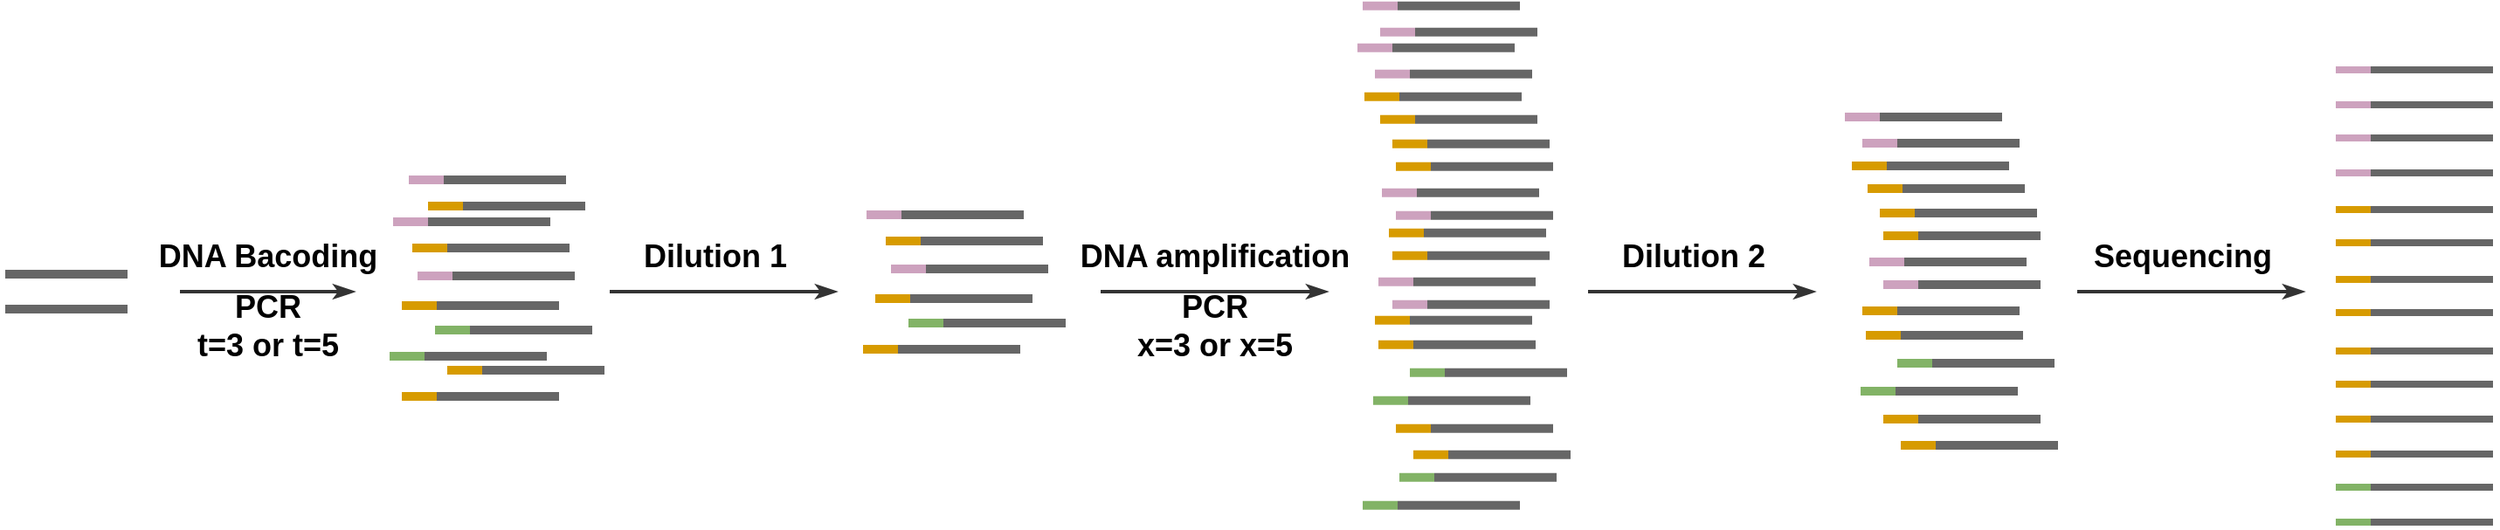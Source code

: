 <mxfile version="19.0.2" type="github">
  <diagram id="hOID2NO2qhy8Afpl9kij" name="Page-1">
    <mxGraphModel dx="1609" dy="475" grid="1" gridSize="10" guides="1" tooltips="1" connect="1" arrows="1" fold="1" page="1" pageScale="1" pageWidth="827" pageHeight="1169" math="0" shadow="0">
      <root>
        <mxCell id="0" />
        <mxCell id="1" parent="0" />
        <mxCell id="WEG5uXrDfeSpom00rCed-1" value="" style="endArrow=none;html=1;rounded=0;strokeWidth=5;strokeColor=#666666;jumpSize=10;shadow=0;arcSize=30;" parent="1" edge="1">
          <mxGeometry width="50" height="50" relative="1" as="geometry">
            <mxPoint x="-226" y="350" as="sourcePoint" />
            <mxPoint x="-156" y="350" as="targetPoint" />
          </mxGeometry>
        </mxCell>
        <mxCell id="WEG5uXrDfeSpom00rCed-2" value="" style="endArrow=none;html=1;rounded=0;strokeWidth=5;strokeColor=#666666;jumpSize=10;shadow=0;arcSize=30;" parent="1" edge="1">
          <mxGeometry width="50" height="50" relative="1" as="geometry">
            <mxPoint x="-226" y="370" as="sourcePoint" />
            <mxPoint x="-156" y="370" as="targetPoint" />
          </mxGeometry>
        </mxCell>
        <mxCell id="WEG5uXrDfeSpom00rCed-8" value="" style="endArrow=none;html=1;rounded=0;strokeWidth=5;strokeColor=#666666;" parent="1" edge="1">
          <mxGeometry width="50" height="50" relative="1" as="geometry">
            <mxPoint x="301" y="347" as="sourcePoint" />
            <mxPoint x="371" y="347" as="targetPoint" />
          </mxGeometry>
        </mxCell>
        <mxCell id="WEG5uXrDfeSpom00rCed-9" value="" style="endArrow=none;html=1;rounded=0;strokeWidth=5;strokeColor=#666666;" parent="1" edge="1">
          <mxGeometry width="50" height="50" relative="1" as="geometry">
            <mxPoint x="287" y="316" as="sourcePoint" />
            <mxPoint x="357" y="316" as="targetPoint" />
          </mxGeometry>
        </mxCell>
        <mxCell id="WEG5uXrDfeSpom00rCed-10" value="" style="endArrow=none;html=1;rounded=0;strokeWidth=5;strokeColor=#666666;" parent="1" edge="1">
          <mxGeometry width="50" height="50" relative="1" as="geometry">
            <mxPoint x="298" y="331" as="sourcePoint" />
            <mxPoint x="368" y="331" as="targetPoint" />
          </mxGeometry>
        </mxCell>
        <mxCell id="WEG5uXrDfeSpom00rCed-11" value="" style="endArrow=none;html=1;rounded=0;strokeWidth=5;strokeColor=#666666;" parent="1" edge="1">
          <mxGeometry width="50" height="50" relative="1" as="geometry">
            <mxPoint x="292" y="364" as="sourcePoint" />
            <mxPoint x="362" y="364" as="targetPoint" />
          </mxGeometry>
        </mxCell>
        <mxCell id="WEG5uXrDfeSpom00rCed-12" value="" style="endArrow=none;html=1;rounded=0;strokeWidth=5;strokeColor=#666666;" parent="1" edge="1">
          <mxGeometry width="50" height="50" relative="1" as="geometry">
            <mxPoint x="285" y="393" as="sourcePoint" />
            <mxPoint x="355" y="393" as="targetPoint" />
          </mxGeometry>
        </mxCell>
        <mxCell id="WEG5uXrDfeSpom00rCed-13" value="" style="endArrow=none;html=1;rounded=0;strokeWidth=5;strokeColor=#666666;" parent="1" edge="1">
          <mxGeometry width="50" height="50" relative="1" as="geometry">
            <mxPoint x="311" y="378" as="sourcePoint" />
            <mxPoint x="381" y="378" as="targetPoint" />
          </mxGeometry>
        </mxCell>
        <mxCell id="WEG5uXrDfeSpom00rCed-18" value="" style="endArrow=none;html=1;rounded=0;strokeWidth=5;strokeColor=#CDA2BE;" parent="1" edge="1">
          <mxGeometry width="50" height="50" relative="1" as="geometry">
            <mxPoint x="281" y="347" as="sourcePoint" />
            <mxPoint x="301" y="347" as="targetPoint" />
          </mxGeometry>
        </mxCell>
        <mxCell id="WEG5uXrDfeSpom00rCed-19" value="" style="endArrow=none;html=1;rounded=0;strokeWidth=5;strokeColor=#CDA2BE;fillColor=#e1d5e7;" parent="1" edge="1">
          <mxGeometry width="50" height="50" relative="1" as="geometry">
            <mxPoint x="267" y="316" as="sourcePoint" />
            <mxPoint x="287" y="316" as="targetPoint" />
          </mxGeometry>
        </mxCell>
        <mxCell id="WEG5uXrDfeSpom00rCed-20" value="" style="endArrow=none;html=1;rounded=0;strokeWidth=5;strokeColor=#d79b00;fillColor=#ffe6cc;" parent="1" edge="1">
          <mxGeometry width="50" height="50" relative="1" as="geometry">
            <mxPoint x="278" y="331" as="sourcePoint" />
            <mxPoint x="298" y="331" as="targetPoint" />
          </mxGeometry>
        </mxCell>
        <mxCell id="WEG5uXrDfeSpom00rCed-21" value="" style="endArrow=none;html=1;rounded=0;strokeWidth=5;strokeColor=#d79b00;fillColor=#ffe6cc;" parent="1" edge="1">
          <mxGeometry width="50" height="50" relative="1" as="geometry">
            <mxPoint x="272" y="364" as="sourcePoint" />
            <mxPoint x="292" y="364" as="targetPoint" />
          </mxGeometry>
        </mxCell>
        <mxCell id="WEG5uXrDfeSpom00rCed-22" value="" style="endArrow=none;html=1;rounded=0;strokeWidth=5;strokeColor=#d79b00;fillColor=#ffe6cc;" parent="1" edge="1">
          <mxGeometry width="50" height="50" relative="1" as="geometry">
            <mxPoint x="265" y="393" as="sourcePoint" />
            <mxPoint x="285" y="393" as="targetPoint" />
          </mxGeometry>
        </mxCell>
        <mxCell id="WEG5uXrDfeSpom00rCed-23" value="" style="endArrow=none;html=1;rounded=0;strokeWidth=5;strokeColor=#82b366;fillColor=#d5e8d4;" parent="1" edge="1">
          <mxGeometry width="50" height="50" relative="1" as="geometry">
            <mxPoint x="291" y="378" as="sourcePoint" />
            <mxPoint x="311" y="378" as="targetPoint" />
          </mxGeometry>
        </mxCell>
        <mxCell id="WEG5uXrDfeSpom00rCed-26" value="" style="endArrow=none;html=1;rounded=0;strokeWidth=4;strokeColor=#666666;" parent="1" edge="1">
          <mxGeometry width="50" height="50" relative="1" as="geometry">
            <mxPoint x="1128" y="233" as="sourcePoint" />
            <mxPoint x="1198" y="233" as="targetPoint" />
          </mxGeometry>
        </mxCell>
        <mxCell id="WEG5uXrDfeSpom00rCed-27" value="" style="endArrow=none;html=1;rounded=0;strokeWidth=4;strokeColor=#666666;" parent="1" edge="1">
          <mxGeometry width="50" height="50" relative="1" as="geometry">
            <mxPoint x="1127" y="253" as="sourcePoint" />
            <mxPoint x="1198" y="253" as="targetPoint" />
          </mxGeometry>
        </mxCell>
        <mxCell id="WEG5uXrDfeSpom00rCed-28" value="" style="endArrow=none;html=1;rounded=0;strokeWidth=4;strokeColor=#666666;" parent="1" edge="1">
          <mxGeometry width="50" height="50" relative="1" as="geometry">
            <mxPoint x="1128" y="313" as="sourcePoint" />
            <mxPoint x="1198" y="313" as="targetPoint" />
          </mxGeometry>
        </mxCell>
        <mxCell id="WEG5uXrDfeSpom00rCed-29" value="" style="endArrow=none;html=1;rounded=0;strokeWidth=4;strokeColor=#666666;" parent="1" edge="1">
          <mxGeometry width="50" height="50" relative="1" as="geometry">
            <mxPoint x="1127" y="332" as="sourcePoint" />
            <mxPoint x="1198" y="332" as="targetPoint" />
          </mxGeometry>
        </mxCell>
        <mxCell id="WEG5uXrDfeSpom00rCed-30" value="" style="endArrow=none;html=1;rounded=0;strokeWidth=4;strokeColor=#666666;" parent="1" edge="1">
          <mxGeometry width="50" height="50" relative="1" as="geometry">
            <mxPoint x="1127" y="353" as="sourcePoint" />
            <mxPoint x="1198" y="353" as="targetPoint" />
          </mxGeometry>
        </mxCell>
        <mxCell id="WEG5uXrDfeSpom00rCed-31" value="" style="endArrow=none;html=1;rounded=0;strokeWidth=4;strokeColor=#666666;" parent="1" edge="1">
          <mxGeometry width="50" height="50" relative="1" as="geometry">
            <mxPoint x="1128" y="472" as="sourcePoint" />
            <mxPoint x="1198" y="472" as="targetPoint" />
          </mxGeometry>
        </mxCell>
        <mxCell id="WEG5uXrDfeSpom00rCed-32" value="" style="endArrow=none;html=1;rounded=0;strokeWidth=4;strokeColor=#CDA2BE;" parent="1" edge="1">
          <mxGeometry width="50" height="50" relative="1" as="geometry">
            <mxPoint x="1108" y="233" as="sourcePoint" />
            <mxPoint x="1128" y="233" as="targetPoint" />
          </mxGeometry>
        </mxCell>
        <mxCell id="WEG5uXrDfeSpom00rCed-33" value="" style="endArrow=none;html=1;rounded=0;strokeWidth=4;strokeColor=#CDA2BE;fillColor=#e1d5e7;" parent="1" edge="1">
          <mxGeometry width="50" height="50" relative="1" as="geometry">
            <mxPoint x="1108" y="253" as="sourcePoint" />
            <mxPoint x="1128" y="253" as="targetPoint" />
          </mxGeometry>
        </mxCell>
        <mxCell id="WEG5uXrDfeSpom00rCed-34" value="" style="endArrow=none;html=1;rounded=0;strokeWidth=4;strokeColor=#d79b00;fillColor=#ffe6cc;" parent="1" edge="1">
          <mxGeometry width="50" height="50" relative="1" as="geometry">
            <mxPoint x="1108" y="313" as="sourcePoint" />
            <mxPoint x="1128" y="313" as="targetPoint" />
          </mxGeometry>
        </mxCell>
        <mxCell id="WEG5uXrDfeSpom00rCed-35" value="" style="endArrow=none;html=1;rounded=0;strokeWidth=4;strokeColor=#d79b00;fillColor=#ffe6cc;" parent="1" edge="1">
          <mxGeometry width="50" height="50" relative="1" as="geometry">
            <mxPoint x="1108" y="332" as="sourcePoint" />
            <mxPoint x="1128" y="332" as="targetPoint" />
          </mxGeometry>
        </mxCell>
        <mxCell id="WEG5uXrDfeSpom00rCed-36" value="" style="endArrow=none;html=1;rounded=0;strokeWidth=4;strokeColor=#d79b00;fillColor=#ffe6cc;" parent="1" edge="1">
          <mxGeometry width="50" height="50" relative="1" as="geometry">
            <mxPoint x="1108" y="353" as="sourcePoint" />
            <mxPoint x="1128" y="353" as="targetPoint" />
          </mxGeometry>
        </mxCell>
        <mxCell id="WEG5uXrDfeSpom00rCed-37" value="" style="endArrow=none;html=1;rounded=0;strokeWidth=4;strokeColor=#82b366;fillColor=#d5e8d4;" parent="1" edge="1">
          <mxGeometry width="50" height="50" relative="1" as="geometry">
            <mxPoint x="1108" y="472" as="sourcePoint" />
            <mxPoint x="1128" y="472" as="targetPoint" />
          </mxGeometry>
        </mxCell>
        <mxCell id="WEG5uXrDfeSpom00rCed-38" value="" style="endArrow=none;html=1;rounded=0;strokeWidth=4;strokeColor=#666666;" parent="1" edge="1">
          <mxGeometry width="50" height="50" relative="1" as="geometry">
            <mxPoint x="1128" y="272" as="sourcePoint" />
            <mxPoint x="1198" y="272" as="targetPoint" />
          </mxGeometry>
        </mxCell>
        <mxCell id="WEG5uXrDfeSpom00rCed-39" value="" style="endArrow=none;html=1;rounded=0;strokeWidth=4;strokeColor=#666666;" parent="1" edge="1">
          <mxGeometry width="50" height="50" relative="1" as="geometry">
            <mxPoint x="1127" y="292" as="sourcePoint" />
            <mxPoint x="1198" y="292" as="targetPoint" />
          </mxGeometry>
        </mxCell>
        <mxCell id="WEG5uXrDfeSpom00rCed-40" value="" style="endArrow=none;html=1;rounded=0;strokeWidth=4;strokeColor=#CDA2BE;" parent="1" edge="1">
          <mxGeometry width="50" height="50" relative="1" as="geometry">
            <mxPoint x="1108" y="272" as="sourcePoint" />
            <mxPoint x="1128" y="272" as="targetPoint" />
          </mxGeometry>
        </mxCell>
        <mxCell id="WEG5uXrDfeSpom00rCed-41" value="" style="endArrow=none;html=1;rounded=0;strokeWidth=4;strokeColor=#CDA2BE;fillColor=#e1d5e7;" parent="1" edge="1">
          <mxGeometry width="50" height="50" relative="1" as="geometry">
            <mxPoint x="1108" y="292" as="sourcePoint" />
            <mxPoint x="1128" y="292" as="targetPoint" />
          </mxGeometry>
        </mxCell>
        <mxCell id="WEG5uXrDfeSpom00rCed-42" value="" style="endArrow=none;html=1;rounded=0;strokeWidth=4;strokeColor=#666666;" parent="1" edge="1">
          <mxGeometry width="50" height="50" relative="1" as="geometry">
            <mxPoint x="1128" y="372" as="sourcePoint" />
            <mxPoint x="1198" y="372" as="targetPoint" />
          </mxGeometry>
        </mxCell>
        <mxCell id="WEG5uXrDfeSpom00rCed-43" value="" style="endArrow=none;html=1;rounded=0;strokeWidth=4;strokeColor=#666666;" parent="1" edge="1">
          <mxGeometry width="50" height="50" relative="1" as="geometry">
            <mxPoint x="1127" y="394.0" as="sourcePoint" />
            <mxPoint x="1198" y="394.0" as="targetPoint" />
          </mxGeometry>
        </mxCell>
        <mxCell id="WEG5uXrDfeSpom00rCed-44" value="" style="endArrow=none;html=1;rounded=0;strokeWidth=4;strokeColor=#666666;" parent="1" edge="1">
          <mxGeometry width="50" height="50" relative="1" as="geometry">
            <mxPoint x="1127" y="413.0" as="sourcePoint" />
            <mxPoint x="1198" y="413.0" as="targetPoint" />
          </mxGeometry>
        </mxCell>
        <mxCell id="WEG5uXrDfeSpom00rCed-45" value="" style="endArrow=none;html=1;rounded=0;strokeWidth=4;strokeColor=#d79b00;fillColor=#ffe6cc;" parent="1" edge="1">
          <mxGeometry width="50" height="50" relative="1" as="geometry">
            <mxPoint x="1108" y="372" as="sourcePoint" />
            <mxPoint x="1128" y="372" as="targetPoint" />
          </mxGeometry>
        </mxCell>
        <mxCell id="WEG5uXrDfeSpom00rCed-46" value="" style="endArrow=none;html=1;rounded=0;strokeWidth=4;strokeColor=#d79b00;fillColor=#ffe6cc;" parent="1" edge="1">
          <mxGeometry width="50" height="50" relative="1" as="geometry">
            <mxPoint x="1108" y="394.0" as="sourcePoint" />
            <mxPoint x="1128" y="394.0" as="targetPoint" />
          </mxGeometry>
        </mxCell>
        <mxCell id="WEG5uXrDfeSpom00rCed-47" value="" style="endArrow=none;html=1;rounded=0;strokeWidth=4;strokeColor=#d79b00;fillColor=#ffe6cc;" parent="1" edge="1">
          <mxGeometry width="50" height="50" relative="1" as="geometry">
            <mxPoint x="1108" y="413.0" as="sourcePoint" />
            <mxPoint x="1128" y="413.0" as="targetPoint" />
          </mxGeometry>
        </mxCell>
        <mxCell id="WEG5uXrDfeSpom00rCed-48" value="" style="endArrow=none;html=1;rounded=0;strokeWidth=4;strokeColor=#666666;" parent="1" edge="1">
          <mxGeometry width="50" height="50" relative="1" as="geometry">
            <mxPoint x="1128" y="492.0" as="sourcePoint" />
            <mxPoint x="1198" y="492.0" as="targetPoint" />
          </mxGeometry>
        </mxCell>
        <mxCell id="WEG5uXrDfeSpom00rCed-49" value="" style="endArrow=none;html=1;rounded=0;strokeWidth=4;strokeColor=#82b366;fillColor=#d5e8d4;" parent="1" edge="1">
          <mxGeometry width="50" height="50" relative="1" as="geometry">
            <mxPoint x="1108" y="492.0" as="sourcePoint" />
            <mxPoint x="1128" y="492.0" as="targetPoint" />
          </mxGeometry>
        </mxCell>
        <mxCell id="WEG5uXrDfeSpom00rCed-50" value="" style="endArrow=none;html=1;rounded=0;strokeWidth=4;strokeColor=#666666;" parent="1" edge="1">
          <mxGeometry width="50" height="50" relative="1" as="geometry">
            <mxPoint x="1127" y="433.0" as="sourcePoint" />
            <mxPoint x="1198" y="433.0" as="targetPoint" />
          </mxGeometry>
        </mxCell>
        <mxCell id="WEG5uXrDfeSpom00rCed-51" value="" style="endArrow=none;html=1;rounded=0;strokeWidth=4;strokeColor=#666666;" parent="1" edge="1">
          <mxGeometry width="50" height="50" relative="1" as="geometry">
            <mxPoint x="1127" y="453.0" as="sourcePoint" />
            <mxPoint x="1198" y="453.0" as="targetPoint" />
          </mxGeometry>
        </mxCell>
        <mxCell id="WEG5uXrDfeSpom00rCed-52" value="" style="endArrow=none;html=1;rounded=0;strokeWidth=4;strokeColor=#d79b00;fillColor=#ffe6cc;" parent="1" edge="1">
          <mxGeometry width="50" height="50" relative="1" as="geometry">
            <mxPoint x="1108" y="433.0" as="sourcePoint" />
            <mxPoint x="1128" y="433.0" as="targetPoint" />
          </mxGeometry>
        </mxCell>
        <mxCell id="WEG5uXrDfeSpom00rCed-53" value="" style="endArrow=none;html=1;rounded=0;strokeWidth=4;strokeColor=#d79b00;fillColor=#ffe6cc;" parent="1" edge="1">
          <mxGeometry width="50" height="50" relative="1" as="geometry">
            <mxPoint x="1108" y="453.0" as="sourcePoint" />
            <mxPoint x="1128" y="453.0" as="targetPoint" />
          </mxGeometry>
        </mxCell>
        <mxCell id="WEG5uXrDfeSpom00rCed-54" value="" style="endArrow=classicThin;html=1;rounded=0;strokeColor=#333333;strokeWidth=2;endFill=1;" parent="1" edge="1">
          <mxGeometry width="50" height="50" relative="1" as="geometry">
            <mxPoint x="-126" y="360" as="sourcePoint" />
            <mxPoint x="-26" y="360" as="targetPoint" />
          </mxGeometry>
        </mxCell>
        <mxCell id="WEG5uXrDfeSpom00rCed-56" value="" style="endArrow=classicThin;html=1;rounded=0;strokeColor=#333333;strokeWidth=2;endFill=1;" parent="1" edge="1">
          <mxGeometry width="50" height="50" relative="1" as="geometry">
            <mxPoint x="960" y="360" as="sourcePoint" />
            <mxPoint x="1090" y="360" as="targetPoint" />
          </mxGeometry>
        </mxCell>
        <mxCell id="WEG5uXrDfeSpom00rCed-97" value="&lt;font style=&quot;font-size: 18px;&quot;&gt;&lt;b&gt;DNA Bacoding&lt;/b&gt;&lt;/font&gt;" style="text;html=1;align=center;verticalAlign=middle;resizable=0;points=[];autosize=1;strokeColor=none;fillColor=none;" parent="1" vertex="1">
          <mxGeometry x="-146" y="330" width="140" height="20" as="geometry" />
        </mxCell>
        <mxCell id="WEG5uXrDfeSpom00rCed-100" value="&lt;font style=&quot;font-size: 18px;&quot;&gt;&lt;b&gt;Sequencing&lt;/b&gt;&lt;/font&gt;" style="text;html=1;align=center;verticalAlign=middle;resizable=0;points=[];autosize=1;strokeColor=none;fillColor=none;" parent="1" vertex="1">
          <mxGeometry x="960" y="330" width="120" height="20" as="geometry" />
        </mxCell>
        <mxCell id="WEG5uXrDfeSpom00rCed-101" value="" style="endArrow=classicThin;html=1;rounded=0;strokeColor=#333333;strokeWidth=2;endFill=1;" parent="1" edge="1">
          <mxGeometry width="50" height="50" relative="1" as="geometry">
            <mxPoint x="401" y="360" as="sourcePoint" />
            <mxPoint x="531" y="360" as="targetPoint" />
          </mxGeometry>
        </mxCell>
        <mxCell id="WEG5uXrDfeSpom00rCed-102" value="&lt;font style=&quot;font-size: 18px;&quot;&gt;&lt;b&gt;DNA amplification&lt;/b&gt;&lt;/font&gt;" style="text;html=1;align=center;verticalAlign=middle;resizable=0;points=[];autosize=1;strokeColor=none;fillColor=none;" parent="1" vertex="1">
          <mxGeometry x="381" y="330" width="170" height="20" as="geometry" />
        </mxCell>
        <mxCell id="lrXB-PKDkwHaV3u19Mu0-61" value="" style="endArrow=none;html=1;rounded=0;strokeWidth=5;strokeColor=#666666;" parent="1" edge="1">
          <mxGeometry width="50" height="50" relative="1" as="geometry">
            <mxPoint x="568" y="220.33" as="sourcePoint" />
            <mxPoint x="638" y="220.33" as="targetPoint" />
          </mxGeometry>
        </mxCell>
        <mxCell id="lrXB-PKDkwHaV3u19Mu0-62" value="" style="endArrow=none;html=1;rounded=0;strokeWidth=5;strokeColor=#CDA2BE;fillColor=#e1d5e7;" parent="1" edge="1">
          <mxGeometry width="50" height="50" relative="1" as="geometry">
            <mxPoint x="548" y="220.33" as="sourcePoint" />
            <mxPoint x="568" y="220.33" as="targetPoint" />
          </mxGeometry>
        </mxCell>
        <mxCell id="lrXB-PKDkwHaV3u19Mu0-63" value="" style="endArrow=none;html=1;rounded=0;strokeWidth=5;strokeColor=#666666;" parent="1" edge="1">
          <mxGeometry width="50" height="50" relative="1" as="geometry">
            <mxPoint x="578" y="235.33" as="sourcePoint" />
            <mxPoint x="648" y="235.33" as="targetPoint" />
          </mxGeometry>
        </mxCell>
        <mxCell id="lrXB-PKDkwHaV3u19Mu0-64" value="" style="endArrow=none;html=1;rounded=0;strokeWidth=5;strokeColor=#CDA2BE;fillColor=#e1d5e7;" parent="1" edge="1">
          <mxGeometry width="50" height="50" relative="1" as="geometry">
            <mxPoint x="558" y="235.33" as="sourcePoint" />
            <mxPoint x="578" y="235.33" as="targetPoint" />
          </mxGeometry>
        </mxCell>
        <mxCell id="lrXB-PKDkwHaV3u19Mu0-65" value="" style="endArrow=none;html=1;rounded=0;strokeWidth=5;strokeColor=#666666;" parent="1" edge="1">
          <mxGeometry width="50" height="50" relative="1" as="geometry">
            <mxPoint x="582" y="303.33" as="sourcePoint" />
            <mxPoint x="652" y="303.33" as="targetPoint" />
          </mxGeometry>
        </mxCell>
        <mxCell id="lrXB-PKDkwHaV3u19Mu0-66" value="" style="endArrow=none;html=1;rounded=0;strokeWidth=5;strokeColor=#CDA2BE;fillColor=#e1d5e7;" parent="1" edge="1">
          <mxGeometry width="50" height="50" relative="1" as="geometry">
            <mxPoint x="562" y="303.33" as="sourcePoint" />
            <mxPoint x="582" y="303.33" as="targetPoint" />
          </mxGeometry>
        </mxCell>
        <mxCell id="lrXB-PKDkwHaV3u19Mu0-67" value="" style="endArrow=none;html=1;rounded=0;strokeWidth=5;strokeColor=#666666;" parent="1" edge="1">
          <mxGeometry width="50" height="50" relative="1" as="geometry">
            <mxPoint x="590" y="316.33" as="sourcePoint" />
            <mxPoint x="660" y="316.33" as="targetPoint" />
          </mxGeometry>
        </mxCell>
        <mxCell id="lrXB-PKDkwHaV3u19Mu0-68" value="" style="endArrow=none;html=1;rounded=0;strokeWidth=5;strokeColor=#CDA2BE;fillColor=#e1d5e7;" parent="1" edge="1">
          <mxGeometry width="50" height="50" relative="1" as="geometry">
            <mxPoint x="570" y="316.33" as="sourcePoint" />
            <mxPoint x="590" y="316.33" as="targetPoint" />
          </mxGeometry>
        </mxCell>
        <mxCell id="lrXB-PKDkwHaV3u19Mu0-69" value="" style="endArrow=none;html=1;rounded=0;strokeWidth=5;strokeColor=#666666;" parent="1" edge="1">
          <mxGeometry width="50" height="50" relative="1" as="geometry">
            <mxPoint x="572" y="248.33" as="sourcePoint" />
            <mxPoint x="642" y="248.33" as="targetPoint" />
          </mxGeometry>
        </mxCell>
        <mxCell id="lrXB-PKDkwHaV3u19Mu0-70" value="" style="endArrow=none;html=1;rounded=0;strokeWidth=5;strokeColor=#d79b00;fillColor=#ffe6cc;" parent="1" edge="1">
          <mxGeometry width="50" height="50" relative="1" as="geometry">
            <mxPoint x="552" y="248.33" as="sourcePoint" />
            <mxPoint x="572" y="248.33" as="targetPoint" />
          </mxGeometry>
        </mxCell>
        <mxCell id="lrXB-PKDkwHaV3u19Mu0-71" value="" style="endArrow=none;html=1;rounded=0;strokeWidth=5;strokeColor=#666666;" parent="1" edge="1">
          <mxGeometry width="50" height="50" relative="1" as="geometry">
            <mxPoint x="581" y="261.33" as="sourcePoint" />
            <mxPoint x="651" y="261.33" as="targetPoint" />
          </mxGeometry>
        </mxCell>
        <mxCell id="lrXB-PKDkwHaV3u19Mu0-72" value="" style="endArrow=none;html=1;rounded=0;strokeWidth=5;strokeColor=#d79b00;fillColor=#ffe6cc;" parent="1" edge="1">
          <mxGeometry width="50" height="50" relative="1" as="geometry">
            <mxPoint x="561" y="261.33" as="sourcePoint" />
            <mxPoint x="581" y="261.33" as="targetPoint" />
          </mxGeometry>
        </mxCell>
        <mxCell id="lrXB-PKDkwHaV3u19Mu0-73" value="" style="endArrow=none;html=1;rounded=0;strokeWidth=5;strokeColor=#666666;" parent="1" edge="1">
          <mxGeometry width="50" height="50" relative="1" as="geometry">
            <mxPoint x="588" y="275.33" as="sourcePoint" />
            <mxPoint x="658" y="275.33" as="targetPoint" />
          </mxGeometry>
        </mxCell>
        <mxCell id="lrXB-PKDkwHaV3u19Mu0-74" value="" style="endArrow=none;html=1;rounded=0;strokeWidth=5;strokeColor=#d79b00;fillColor=#ffe6cc;" parent="1" edge="1">
          <mxGeometry width="50" height="50" relative="1" as="geometry">
            <mxPoint x="568" y="275.33" as="sourcePoint" />
            <mxPoint x="588" y="275.33" as="targetPoint" />
          </mxGeometry>
        </mxCell>
        <mxCell id="lrXB-PKDkwHaV3u19Mu0-75" value="" style="endArrow=none;html=1;rounded=0;strokeWidth=5;strokeColor=#666666;" parent="1" edge="1">
          <mxGeometry width="50" height="50" relative="1" as="geometry">
            <mxPoint x="590" y="288.33" as="sourcePoint" />
            <mxPoint x="660" y="288.33" as="targetPoint" />
          </mxGeometry>
        </mxCell>
        <mxCell id="lrXB-PKDkwHaV3u19Mu0-76" value="" style="endArrow=none;html=1;rounded=0;strokeWidth=5;strokeColor=#d79b00;fillColor=#ffe6cc;" parent="1" edge="1">
          <mxGeometry width="50" height="50" relative="1" as="geometry">
            <mxPoint x="570" y="288.33" as="sourcePoint" />
            <mxPoint x="590" y="288.33" as="targetPoint" />
          </mxGeometry>
        </mxCell>
        <mxCell id="lrXB-PKDkwHaV3u19Mu0-77" value="" style="endArrow=none;html=1;rounded=0;strokeWidth=5;strokeColor=#666666;" parent="1" edge="1">
          <mxGeometry width="50" height="50" relative="1" as="geometry">
            <mxPoint x="578" y="376.33" as="sourcePoint" />
            <mxPoint x="648" y="376.33" as="targetPoint" />
          </mxGeometry>
        </mxCell>
        <mxCell id="lrXB-PKDkwHaV3u19Mu0-78" value="" style="endArrow=none;html=1;rounded=0;strokeWidth=5;strokeColor=#d79b00;fillColor=#ffe6cc;" parent="1" edge="1">
          <mxGeometry width="50" height="50" relative="1" as="geometry">
            <mxPoint x="558" y="376.33" as="sourcePoint" />
            <mxPoint x="578" y="376.33" as="targetPoint" />
          </mxGeometry>
        </mxCell>
        <mxCell id="lrXB-PKDkwHaV3u19Mu0-79" value="" style="endArrow=none;html=1;rounded=0;strokeWidth=5;strokeColor=#666666;" parent="1" edge="1">
          <mxGeometry width="50" height="50" relative="1" as="geometry">
            <mxPoint x="580" y="390.33" as="sourcePoint" />
            <mxPoint x="650" y="390.33" as="targetPoint" />
          </mxGeometry>
        </mxCell>
        <mxCell id="lrXB-PKDkwHaV3u19Mu0-80" value="" style="endArrow=none;html=1;rounded=0;strokeWidth=5;strokeColor=#d79b00;fillColor=#ffe6cc;" parent="1" edge="1">
          <mxGeometry width="50" height="50" relative="1" as="geometry">
            <mxPoint x="560" y="390.33" as="sourcePoint" />
            <mxPoint x="580" y="390.33" as="targetPoint" />
          </mxGeometry>
        </mxCell>
        <mxCell id="lrXB-PKDkwHaV3u19Mu0-81" value="" style="endArrow=none;html=1;rounded=0;strokeWidth=5;strokeColor=#666666;" parent="1" edge="1">
          <mxGeometry width="50" height="50" relative="1" as="geometry">
            <mxPoint x="598" y="406.33" as="sourcePoint" />
            <mxPoint x="668" y="406.33" as="targetPoint" />
          </mxGeometry>
        </mxCell>
        <mxCell id="lrXB-PKDkwHaV3u19Mu0-82" value="" style="endArrow=none;html=1;rounded=0;strokeWidth=5;strokeColor=#82b366;fillColor=#d5e8d4;" parent="1" edge="1">
          <mxGeometry width="50" height="50" relative="1" as="geometry">
            <mxPoint x="578" y="406.33" as="sourcePoint" />
            <mxPoint x="598" y="406.33" as="targetPoint" />
          </mxGeometry>
        </mxCell>
        <mxCell id="lrXB-PKDkwHaV3u19Mu0-83" value="" style="endArrow=none;html=1;rounded=0;strokeWidth=5;strokeColor=#666666;" parent="1" edge="1">
          <mxGeometry width="50" height="50" relative="1" as="geometry">
            <mxPoint x="577" y="422.33" as="sourcePoint" />
            <mxPoint x="647" y="422.33" as="targetPoint" />
          </mxGeometry>
        </mxCell>
        <mxCell id="lrXB-PKDkwHaV3u19Mu0-84" value="" style="endArrow=none;html=1;rounded=0;strokeWidth=5;strokeColor=#82b366;fillColor=#d5e8d4;" parent="1" edge="1">
          <mxGeometry width="50" height="50" relative="1" as="geometry">
            <mxPoint x="557" y="422.33" as="sourcePoint" />
            <mxPoint x="577" y="422.33" as="targetPoint" />
          </mxGeometry>
        </mxCell>
        <mxCell id="lrXB-PKDkwHaV3u19Mu0-85" value="" style="endArrow=none;html=1;rounded=0;strokeWidth=5;strokeColor=#666666;" parent="1" edge="1">
          <mxGeometry width="50" height="50" relative="1" as="geometry">
            <mxPoint x="590" y="438.33" as="sourcePoint" />
            <mxPoint x="660" y="438.33" as="targetPoint" />
          </mxGeometry>
        </mxCell>
        <mxCell id="lrXB-PKDkwHaV3u19Mu0-86" value="" style="endArrow=none;html=1;rounded=0;strokeWidth=5;strokeColor=#d79b00;fillColor=#ffe6cc;" parent="1" edge="1">
          <mxGeometry width="50" height="50" relative="1" as="geometry">
            <mxPoint x="570" y="438.33" as="sourcePoint" />
            <mxPoint x="590" y="438.33" as="targetPoint" />
          </mxGeometry>
        </mxCell>
        <mxCell id="lrXB-PKDkwHaV3u19Mu0-87" value="" style="endArrow=none;html=1;rounded=0;strokeWidth=5;strokeColor=#666666;" parent="1" edge="1">
          <mxGeometry width="50" height="50" relative="1" as="geometry">
            <mxPoint x="600" y="453.33" as="sourcePoint" />
            <mxPoint x="670" y="453.33" as="targetPoint" />
          </mxGeometry>
        </mxCell>
        <mxCell id="lrXB-PKDkwHaV3u19Mu0-88" value="" style="endArrow=none;html=1;rounded=0;strokeWidth=5;strokeColor=#d79b00;fillColor=#ffe6cc;" parent="1" edge="1">
          <mxGeometry width="50" height="50" relative="1" as="geometry">
            <mxPoint x="580" y="453.33" as="sourcePoint" />
            <mxPoint x="600" y="453.33" as="targetPoint" />
          </mxGeometry>
        </mxCell>
        <mxCell id="lrXB-PKDkwHaV3u19Mu0-89" value="" style="endArrow=none;html=1;rounded=0;strokeWidth=5;strokeColor=#666666;" parent="1" edge="1">
          <mxGeometry width="50" height="50" relative="1" as="geometry">
            <mxPoint x="571" y="196.33" as="sourcePoint" />
            <mxPoint x="641" y="196.33" as="targetPoint" />
          </mxGeometry>
        </mxCell>
        <mxCell id="lrXB-PKDkwHaV3u19Mu0-90" value="" style="endArrow=none;html=1;rounded=0;strokeWidth=5;strokeColor=#CDA2BE;fillColor=#e1d5e7;" parent="1" edge="1">
          <mxGeometry width="50" height="50" relative="1" as="geometry">
            <mxPoint x="551" y="196.33" as="sourcePoint" />
            <mxPoint x="571" y="196.33" as="targetPoint" />
          </mxGeometry>
        </mxCell>
        <mxCell id="lrXB-PKDkwHaV3u19Mu0-91" value="" style="endArrow=none;html=1;rounded=0;strokeWidth=5;strokeColor=#666666;" parent="1" edge="1">
          <mxGeometry width="50" height="50" relative="1" as="geometry">
            <mxPoint x="581" y="211.33" as="sourcePoint" />
            <mxPoint x="651" y="211.33" as="targetPoint" />
          </mxGeometry>
        </mxCell>
        <mxCell id="lrXB-PKDkwHaV3u19Mu0-92" value="" style="endArrow=none;html=1;rounded=0;strokeWidth=5;strokeColor=#CDA2BE;fillColor=#e1d5e7;" parent="1" edge="1">
          <mxGeometry width="50" height="50" relative="1" as="geometry">
            <mxPoint x="561" y="211.33" as="sourcePoint" />
            <mxPoint x="581" y="211.33" as="targetPoint" />
          </mxGeometry>
        </mxCell>
        <mxCell id="lrXB-PKDkwHaV3u19Mu0-93" value="" style="endArrow=none;html=1;rounded=0;strokeWidth=5;strokeColor=#666666;" parent="1" edge="1">
          <mxGeometry width="50" height="50" relative="1" as="geometry">
            <mxPoint x="580" y="354.33" as="sourcePoint" />
            <mxPoint x="650" y="354.33" as="targetPoint" />
          </mxGeometry>
        </mxCell>
        <mxCell id="lrXB-PKDkwHaV3u19Mu0-94" value="" style="endArrow=none;html=1;rounded=0;strokeWidth=5;strokeColor=#CDA2BE;fillColor=#e1d5e7;" parent="1" edge="1">
          <mxGeometry width="50" height="50" relative="1" as="geometry">
            <mxPoint x="560" y="354.33" as="sourcePoint" />
            <mxPoint x="580" y="354.33" as="targetPoint" />
          </mxGeometry>
        </mxCell>
        <mxCell id="lrXB-PKDkwHaV3u19Mu0-95" value="" style="endArrow=none;html=1;rounded=0;strokeWidth=5;strokeColor=#666666;" parent="1" edge="1">
          <mxGeometry width="50" height="50" relative="1" as="geometry">
            <mxPoint x="588" y="367.33" as="sourcePoint" />
            <mxPoint x="658" y="367.33" as="targetPoint" />
          </mxGeometry>
        </mxCell>
        <mxCell id="lrXB-PKDkwHaV3u19Mu0-96" value="" style="endArrow=none;html=1;rounded=0;strokeWidth=5;strokeColor=#CDA2BE;fillColor=#e1d5e7;" parent="1" edge="1">
          <mxGeometry width="50" height="50" relative="1" as="geometry">
            <mxPoint x="568" y="367.33" as="sourcePoint" />
            <mxPoint x="588" y="367.33" as="targetPoint" />
          </mxGeometry>
        </mxCell>
        <mxCell id="lrXB-PKDkwHaV3u19Mu0-97" value="" style="endArrow=none;html=1;rounded=0;strokeWidth=5;strokeColor=#666666;" parent="1" edge="1">
          <mxGeometry width="50" height="50" relative="1" as="geometry">
            <mxPoint x="586" y="326.33" as="sourcePoint" />
            <mxPoint x="656" y="326.33" as="targetPoint" />
          </mxGeometry>
        </mxCell>
        <mxCell id="lrXB-PKDkwHaV3u19Mu0-98" value="" style="endArrow=none;html=1;rounded=0;strokeWidth=5;strokeColor=#d79b00;fillColor=#ffe6cc;" parent="1" edge="1">
          <mxGeometry width="50" height="50" relative="1" as="geometry">
            <mxPoint x="566" y="326.33" as="sourcePoint" />
            <mxPoint x="586" y="326.33" as="targetPoint" />
          </mxGeometry>
        </mxCell>
        <mxCell id="lrXB-PKDkwHaV3u19Mu0-99" value="" style="endArrow=none;html=1;rounded=0;strokeWidth=5;strokeColor=#666666;" parent="1" edge="1">
          <mxGeometry width="50" height="50" relative="1" as="geometry">
            <mxPoint x="588" y="339.33" as="sourcePoint" />
            <mxPoint x="658" y="339.33" as="targetPoint" />
          </mxGeometry>
        </mxCell>
        <mxCell id="lrXB-PKDkwHaV3u19Mu0-100" value="" style="endArrow=none;html=1;rounded=0;strokeWidth=5;strokeColor=#d79b00;fillColor=#ffe6cc;" parent="1" edge="1">
          <mxGeometry width="50" height="50" relative="1" as="geometry">
            <mxPoint x="568" y="339.33" as="sourcePoint" />
            <mxPoint x="588" y="339.33" as="targetPoint" />
          </mxGeometry>
        </mxCell>
        <mxCell id="lrXB-PKDkwHaV3u19Mu0-101" value="" style="endArrow=none;html=1;rounded=0;strokeWidth=5;strokeColor=#666666;" parent="1" edge="1">
          <mxGeometry width="50" height="50" relative="1" as="geometry">
            <mxPoint x="592" y="466.33" as="sourcePoint" />
            <mxPoint x="662" y="466.33" as="targetPoint" />
          </mxGeometry>
        </mxCell>
        <mxCell id="lrXB-PKDkwHaV3u19Mu0-102" value="" style="endArrow=none;html=1;rounded=0;strokeWidth=5;strokeColor=#82b366;fillColor=#d5e8d4;" parent="1" edge="1">
          <mxGeometry width="50" height="50" relative="1" as="geometry">
            <mxPoint x="572" y="466.33" as="sourcePoint" />
            <mxPoint x="592" y="466.33" as="targetPoint" />
          </mxGeometry>
        </mxCell>
        <mxCell id="lrXB-PKDkwHaV3u19Mu0-103" value="" style="endArrow=none;html=1;rounded=0;strokeWidth=5;strokeColor=#666666;" parent="1" edge="1">
          <mxGeometry width="50" height="50" relative="1" as="geometry">
            <mxPoint x="571" y="482.33" as="sourcePoint" />
            <mxPoint x="641" y="482.33" as="targetPoint" />
          </mxGeometry>
        </mxCell>
        <mxCell id="lrXB-PKDkwHaV3u19Mu0-104" value="" style="endArrow=none;html=1;rounded=0;strokeWidth=5;strokeColor=#82b366;fillColor=#d5e8d4;" parent="1" edge="1">
          <mxGeometry width="50" height="50" relative="1" as="geometry">
            <mxPoint x="551" y="482.33" as="sourcePoint" />
            <mxPoint x="571" y="482.33" as="targetPoint" />
          </mxGeometry>
        </mxCell>
        <mxCell id="lrXB-PKDkwHaV3u19Mu0-105" value="" style="endArrow=none;html=1;rounded=0;strokeWidth=5;strokeColor=#666666;" parent="1" edge="1">
          <mxGeometry width="50" height="50" relative="1" as="geometry">
            <mxPoint x="847" y="260" as="sourcePoint" />
            <mxPoint x="917" y="260" as="targetPoint" />
          </mxGeometry>
        </mxCell>
        <mxCell id="lrXB-PKDkwHaV3u19Mu0-106" value="" style="endArrow=none;html=1;rounded=0;strokeWidth=5;strokeColor=#CDA2BE;fillColor=#e1d5e7;" parent="1" edge="1">
          <mxGeometry width="50" height="50" relative="1" as="geometry">
            <mxPoint x="827" y="260" as="sourcePoint" />
            <mxPoint x="847" y="260" as="targetPoint" />
          </mxGeometry>
        </mxCell>
        <mxCell id="lrXB-PKDkwHaV3u19Mu0-107" value="" style="endArrow=none;html=1;rounded=0;strokeWidth=5;strokeColor=#666666;" parent="1" edge="1">
          <mxGeometry width="50" height="50" relative="1" as="geometry">
            <mxPoint x="857" y="275" as="sourcePoint" />
            <mxPoint x="927" y="275" as="targetPoint" />
          </mxGeometry>
        </mxCell>
        <mxCell id="lrXB-PKDkwHaV3u19Mu0-108" value="" style="endArrow=none;html=1;rounded=0;strokeWidth=5;strokeColor=#CDA2BE;fillColor=#e1d5e7;" parent="1" edge="1">
          <mxGeometry width="50" height="50" relative="1" as="geometry">
            <mxPoint x="837" y="275" as="sourcePoint" />
            <mxPoint x="857" y="275" as="targetPoint" />
          </mxGeometry>
        </mxCell>
        <mxCell id="lrXB-PKDkwHaV3u19Mu0-109" value="" style="endArrow=none;html=1;rounded=0;strokeWidth=5;strokeColor=#666666;" parent="1" edge="1">
          <mxGeometry width="50" height="50" relative="1" as="geometry">
            <mxPoint x="861" y="343" as="sourcePoint" />
            <mxPoint x="931" y="343" as="targetPoint" />
          </mxGeometry>
        </mxCell>
        <mxCell id="lrXB-PKDkwHaV3u19Mu0-110" value="" style="endArrow=none;html=1;rounded=0;strokeWidth=5;strokeColor=#CDA2BE;fillColor=#e1d5e7;" parent="1" edge="1">
          <mxGeometry width="50" height="50" relative="1" as="geometry">
            <mxPoint x="841" y="343" as="sourcePoint" />
            <mxPoint x="861" y="343" as="targetPoint" />
          </mxGeometry>
        </mxCell>
        <mxCell id="lrXB-PKDkwHaV3u19Mu0-111" value="" style="endArrow=none;html=1;rounded=0;strokeWidth=5;strokeColor=#666666;" parent="1" edge="1">
          <mxGeometry width="50" height="50" relative="1" as="geometry">
            <mxPoint x="869" y="356" as="sourcePoint" />
            <mxPoint x="939" y="356" as="targetPoint" />
          </mxGeometry>
        </mxCell>
        <mxCell id="lrXB-PKDkwHaV3u19Mu0-112" value="" style="endArrow=none;html=1;rounded=0;strokeWidth=5;strokeColor=#CDA2BE;fillColor=#e1d5e7;" parent="1" edge="1">
          <mxGeometry width="50" height="50" relative="1" as="geometry">
            <mxPoint x="849" y="356" as="sourcePoint" />
            <mxPoint x="869" y="356" as="targetPoint" />
          </mxGeometry>
        </mxCell>
        <mxCell id="lrXB-PKDkwHaV3u19Mu0-113" value="" style="endArrow=none;html=1;rounded=0;strokeWidth=5;strokeColor=#666666;" parent="1" edge="1">
          <mxGeometry width="50" height="50" relative="1" as="geometry">
            <mxPoint x="851" y="288" as="sourcePoint" />
            <mxPoint x="921" y="288" as="targetPoint" />
          </mxGeometry>
        </mxCell>
        <mxCell id="lrXB-PKDkwHaV3u19Mu0-114" value="" style="endArrow=none;html=1;rounded=0;strokeWidth=5;strokeColor=#d79b00;fillColor=#ffe6cc;" parent="1" edge="1">
          <mxGeometry width="50" height="50" relative="1" as="geometry">
            <mxPoint x="831" y="288" as="sourcePoint" />
            <mxPoint x="851" y="288" as="targetPoint" />
          </mxGeometry>
        </mxCell>
        <mxCell id="lrXB-PKDkwHaV3u19Mu0-115" value="" style="endArrow=none;html=1;rounded=0;strokeWidth=5;strokeColor=#666666;" parent="1" edge="1">
          <mxGeometry width="50" height="50" relative="1" as="geometry">
            <mxPoint x="860" y="301" as="sourcePoint" />
            <mxPoint x="930" y="301" as="targetPoint" />
          </mxGeometry>
        </mxCell>
        <mxCell id="lrXB-PKDkwHaV3u19Mu0-116" value="" style="endArrow=none;html=1;rounded=0;strokeWidth=5;strokeColor=#d79b00;fillColor=#ffe6cc;" parent="1" edge="1">
          <mxGeometry width="50" height="50" relative="1" as="geometry">
            <mxPoint x="840" y="301" as="sourcePoint" />
            <mxPoint x="860" y="301" as="targetPoint" />
          </mxGeometry>
        </mxCell>
        <mxCell id="lrXB-PKDkwHaV3u19Mu0-117" value="" style="endArrow=none;html=1;rounded=0;strokeWidth=5;strokeColor=#666666;" parent="1" edge="1">
          <mxGeometry width="50" height="50" relative="1" as="geometry">
            <mxPoint x="867" y="315" as="sourcePoint" />
            <mxPoint x="937" y="315" as="targetPoint" />
          </mxGeometry>
        </mxCell>
        <mxCell id="lrXB-PKDkwHaV3u19Mu0-118" value="" style="endArrow=none;html=1;rounded=0;strokeWidth=5;strokeColor=#d79b00;fillColor=#ffe6cc;" parent="1" edge="1">
          <mxGeometry width="50" height="50" relative="1" as="geometry">
            <mxPoint x="847" y="315" as="sourcePoint" />
            <mxPoint x="867" y="315" as="targetPoint" />
          </mxGeometry>
        </mxCell>
        <mxCell id="lrXB-PKDkwHaV3u19Mu0-119" value="" style="endArrow=none;html=1;rounded=0;strokeWidth=5;strokeColor=#666666;" parent="1" edge="1">
          <mxGeometry width="50" height="50" relative="1" as="geometry">
            <mxPoint x="869" y="328" as="sourcePoint" />
            <mxPoint x="939" y="328" as="targetPoint" />
          </mxGeometry>
        </mxCell>
        <mxCell id="lrXB-PKDkwHaV3u19Mu0-120" value="" style="endArrow=none;html=1;rounded=0;strokeWidth=5;strokeColor=#d79b00;fillColor=#ffe6cc;" parent="1" edge="1">
          <mxGeometry width="50" height="50" relative="1" as="geometry">
            <mxPoint x="849" y="328" as="sourcePoint" />
            <mxPoint x="869" y="328" as="targetPoint" />
          </mxGeometry>
        </mxCell>
        <mxCell id="lrXB-PKDkwHaV3u19Mu0-121" value="" style="endArrow=none;html=1;rounded=0;strokeWidth=5;strokeColor=#666666;" parent="1" edge="1">
          <mxGeometry width="50" height="50" relative="1" as="geometry">
            <mxPoint x="857" y="371" as="sourcePoint" />
            <mxPoint x="927" y="371" as="targetPoint" />
          </mxGeometry>
        </mxCell>
        <mxCell id="lrXB-PKDkwHaV3u19Mu0-122" value="" style="endArrow=none;html=1;rounded=0;strokeWidth=5;strokeColor=#d79b00;fillColor=#ffe6cc;" parent="1" edge="1">
          <mxGeometry width="50" height="50" relative="1" as="geometry">
            <mxPoint x="837" y="371" as="sourcePoint" />
            <mxPoint x="857" y="371" as="targetPoint" />
          </mxGeometry>
        </mxCell>
        <mxCell id="lrXB-PKDkwHaV3u19Mu0-123" value="" style="endArrow=none;html=1;rounded=0;strokeWidth=5;strokeColor=#666666;" parent="1" edge="1">
          <mxGeometry width="50" height="50" relative="1" as="geometry">
            <mxPoint x="859" y="385" as="sourcePoint" />
            <mxPoint x="929" y="385" as="targetPoint" />
          </mxGeometry>
        </mxCell>
        <mxCell id="lrXB-PKDkwHaV3u19Mu0-124" value="" style="endArrow=none;html=1;rounded=0;strokeWidth=5;strokeColor=#d79b00;fillColor=#ffe6cc;" parent="1" edge="1">
          <mxGeometry width="50" height="50" relative="1" as="geometry">
            <mxPoint x="839" y="385" as="sourcePoint" />
            <mxPoint x="859" y="385" as="targetPoint" />
          </mxGeometry>
        </mxCell>
        <mxCell id="lrXB-PKDkwHaV3u19Mu0-125" value="" style="endArrow=none;html=1;rounded=0;strokeWidth=5;strokeColor=#666666;" parent="1" edge="1">
          <mxGeometry width="50" height="50" relative="1" as="geometry">
            <mxPoint x="877" y="401" as="sourcePoint" />
            <mxPoint x="947" y="401" as="targetPoint" />
          </mxGeometry>
        </mxCell>
        <mxCell id="lrXB-PKDkwHaV3u19Mu0-126" value="" style="endArrow=none;html=1;rounded=0;strokeWidth=5;strokeColor=#82b366;fillColor=#d5e8d4;" parent="1" edge="1">
          <mxGeometry width="50" height="50" relative="1" as="geometry">
            <mxPoint x="857" y="401" as="sourcePoint" />
            <mxPoint x="877" y="401" as="targetPoint" />
          </mxGeometry>
        </mxCell>
        <mxCell id="lrXB-PKDkwHaV3u19Mu0-127" value="" style="endArrow=none;html=1;rounded=0;strokeWidth=5;strokeColor=#666666;" parent="1" edge="1">
          <mxGeometry width="50" height="50" relative="1" as="geometry">
            <mxPoint x="856" y="417" as="sourcePoint" />
            <mxPoint x="926" y="417" as="targetPoint" />
          </mxGeometry>
        </mxCell>
        <mxCell id="lrXB-PKDkwHaV3u19Mu0-128" value="" style="endArrow=none;html=1;rounded=0;strokeWidth=5;strokeColor=#82b366;fillColor=#d5e8d4;" parent="1" edge="1">
          <mxGeometry width="50" height="50" relative="1" as="geometry">
            <mxPoint x="836" y="417" as="sourcePoint" />
            <mxPoint x="856" y="417" as="targetPoint" />
          </mxGeometry>
        </mxCell>
        <mxCell id="lrXB-PKDkwHaV3u19Mu0-129" value="" style="endArrow=none;html=1;rounded=0;strokeWidth=5;strokeColor=#666666;" parent="1" edge="1">
          <mxGeometry width="50" height="50" relative="1" as="geometry">
            <mxPoint x="869" y="433" as="sourcePoint" />
            <mxPoint x="939" y="433" as="targetPoint" />
          </mxGeometry>
        </mxCell>
        <mxCell id="lrXB-PKDkwHaV3u19Mu0-130" value="" style="endArrow=none;html=1;rounded=0;strokeWidth=5;strokeColor=#d79b00;fillColor=#ffe6cc;" parent="1" edge="1">
          <mxGeometry width="50" height="50" relative="1" as="geometry">
            <mxPoint x="849" y="433" as="sourcePoint" />
            <mxPoint x="869" y="433" as="targetPoint" />
          </mxGeometry>
        </mxCell>
        <mxCell id="lrXB-PKDkwHaV3u19Mu0-131" value="" style="endArrow=none;html=1;rounded=0;strokeWidth=5;strokeColor=#666666;" parent="1" edge="1">
          <mxGeometry width="50" height="50" relative="1" as="geometry">
            <mxPoint x="879" y="448" as="sourcePoint" />
            <mxPoint x="949" y="448" as="targetPoint" />
          </mxGeometry>
        </mxCell>
        <mxCell id="lrXB-PKDkwHaV3u19Mu0-132" value="" style="endArrow=none;html=1;rounded=0;strokeWidth=5;strokeColor=#d79b00;fillColor=#ffe6cc;" parent="1" edge="1">
          <mxGeometry width="50" height="50" relative="1" as="geometry">
            <mxPoint x="859" y="448" as="sourcePoint" />
            <mxPoint x="879" y="448" as="targetPoint" />
          </mxGeometry>
        </mxCell>
        <mxCell id="lrXB-PKDkwHaV3u19Mu0-133" value="" style="endArrow=classicThin;html=1;rounded=0;strokeColor=#333333;strokeWidth=2;endFill=1;" parent="1" edge="1">
          <mxGeometry width="50" height="50" relative="1" as="geometry">
            <mxPoint x="680" y="360" as="sourcePoint" />
            <mxPoint x="810" y="360" as="targetPoint" />
          </mxGeometry>
        </mxCell>
        <mxCell id="lrXB-PKDkwHaV3u19Mu0-134" value="&lt;font style=&quot;font-size: 18px;&quot;&gt;&lt;b&gt;Dilution 2&lt;/b&gt;&lt;/font&gt;" style="text;html=1;align=center;verticalAlign=middle;resizable=0;points=[];autosize=1;strokeColor=none;fillColor=none;" parent="1" vertex="1">
          <mxGeometry x="690" y="330" width="100" height="20" as="geometry" />
        </mxCell>
        <mxCell id="lrXB-PKDkwHaV3u19Mu0-135" value="" style="endArrow=classicThin;html=1;rounded=0;strokeColor=#333333;strokeWidth=2;endFill=1;" parent="1" edge="1">
          <mxGeometry width="50" height="50" relative="1" as="geometry">
            <mxPoint x="120" y="360" as="sourcePoint" />
            <mxPoint x="250" y="360" as="targetPoint" />
          </mxGeometry>
        </mxCell>
        <mxCell id="lrXB-PKDkwHaV3u19Mu0-136" value="&lt;font style=&quot;font-size: 18px;&quot;&gt;&lt;b&gt;Dilution 1&lt;/b&gt;&lt;/font&gt;" style="text;html=1;align=center;verticalAlign=middle;resizable=0;points=[];autosize=1;strokeColor=none;fillColor=none;" parent="1" vertex="1">
          <mxGeometry x="130" y="330" width="100" height="20" as="geometry" />
        </mxCell>
        <mxCell id="lrXB-PKDkwHaV3u19Mu0-137" value="" style="endArrow=none;html=1;rounded=0;strokeWidth=5;strokeColor=#666666;" parent="1" edge="1">
          <mxGeometry width="50" height="50" relative="1" as="geometry">
            <mxPoint x="30" y="351" as="sourcePoint" />
            <mxPoint x="100" y="351" as="targetPoint" />
          </mxGeometry>
        </mxCell>
        <mxCell id="lrXB-PKDkwHaV3u19Mu0-138" value="" style="endArrow=none;html=1;rounded=0;strokeWidth=5;strokeColor=#666666;" parent="1" edge="1">
          <mxGeometry width="50" height="50" relative="1" as="geometry">
            <mxPoint x="16" y="320" as="sourcePoint" />
            <mxPoint x="86" y="320" as="targetPoint" />
          </mxGeometry>
        </mxCell>
        <mxCell id="lrXB-PKDkwHaV3u19Mu0-139" value="" style="endArrow=none;html=1;rounded=0;strokeWidth=5;strokeColor=#666666;" parent="1" edge="1">
          <mxGeometry width="50" height="50" relative="1" as="geometry">
            <mxPoint x="27" y="335" as="sourcePoint" />
            <mxPoint x="97" y="335" as="targetPoint" />
          </mxGeometry>
        </mxCell>
        <mxCell id="lrXB-PKDkwHaV3u19Mu0-140" value="" style="endArrow=none;html=1;rounded=0;strokeWidth=5;strokeColor=#666666;" parent="1" edge="1">
          <mxGeometry width="50" height="50" relative="1" as="geometry">
            <mxPoint x="21" y="368" as="sourcePoint" />
            <mxPoint x="91" y="368" as="targetPoint" />
          </mxGeometry>
        </mxCell>
        <mxCell id="lrXB-PKDkwHaV3u19Mu0-141" value="" style="endArrow=none;html=1;rounded=0;strokeWidth=5;strokeColor=#666666;" parent="1" edge="1">
          <mxGeometry width="50" height="50" relative="1" as="geometry">
            <mxPoint x="14" y="397" as="sourcePoint" />
            <mxPoint x="84" y="397" as="targetPoint" />
          </mxGeometry>
        </mxCell>
        <mxCell id="lrXB-PKDkwHaV3u19Mu0-142" value="" style="endArrow=none;html=1;rounded=0;strokeWidth=5;strokeColor=#666666;" parent="1" edge="1">
          <mxGeometry width="50" height="50" relative="1" as="geometry">
            <mxPoint x="40" y="382" as="sourcePoint" />
            <mxPoint x="110" y="382" as="targetPoint" />
          </mxGeometry>
        </mxCell>
        <mxCell id="lrXB-PKDkwHaV3u19Mu0-143" value="" style="endArrow=none;html=1;rounded=0;strokeWidth=5;strokeColor=#CDA2BE;" parent="1" edge="1">
          <mxGeometry width="50" height="50" relative="1" as="geometry">
            <mxPoint x="10" y="351" as="sourcePoint" />
            <mxPoint x="30" y="351" as="targetPoint" />
          </mxGeometry>
        </mxCell>
        <mxCell id="lrXB-PKDkwHaV3u19Mu0-144" value="" style="endArrow=none;html=1;rounded=0;strokeWidth=5;strokeColor=#CDA2BE;fillColor=#e1d5e7;" parent="1" edge="1">
          <mxGeometry width="50" height="50" relative="1" as="geometry">
            <mxPoint x="-4" y="320" as="sourcePoint" />
            <mxPoint x="16" y="320" as="targetPoint" />
          </mxGeometry>
        </mxCell>
        <mxCell id="lrXB-PKDkwHaV3u19Mu0-145" value="" style="endArrow=none;html=1;rounded=0;strokeWidth=5;strokeColor=#d79b00;fillColor=#ffe6cc;" parent="1" edge="1">
          <mxGeometry width="50" height="50" relative="1" as="geometry">
            <mxPoint x="7" y="335" as="sourcePoint" />
            <mxPoint x="27" y="335" as="targetPoint" />
          </mxGeometry>
        </mxCell>
        <mxCell id="lrXB-PKDkwHaV3u19Mu0-146" value="" style="endArrow=none;html=1;rounded=0;strokeWidth=5;strokeColor=#d79b00;fillColor=#ffe6cc;" parent="1" edge="1">
          <mxGeometry width="50" height="50" relative="1" as="geometry">
            <mxPoint x="1" y="368" as="sourcePoint" />
            <mxPoint x="21" y="368" as="targetPoint" />
          </mxGeometry>
        </mxCell>
        <mxCell id="lrXB-PKDkwHaV3u19Mu0-147" value="" style="endArrow=none;html=1;rounded=0;strokeWidth=5;strokeColor=#82b366;fillColor=#d5e8d4;" parent="1" edge="1">
          <mxGeometry width="50" height="50" relative="1" as="geometry">
            <mxPoint x="-6" y="397" as="sourcePoint" />
            <mxPoint x="14" y="397" as="targetPoint" />
          </mxGeometry>
        </mxCell>
        <mxCell id="lrXB-PKDkwHaV3u19Mu0-148" value="" style="endArrow=none;html=1;rounded=0;strokeWidth=5;strokeColor=#82b366;fillColor=#d5e8d4;" parent="1" edge="1">
          <mxGeometry width="50" height="50" relative="1" as="geometry">
            <mxPoint x="20" y="382" as="sourcePoint" />
            <mxPoint x="40" y="382" as="targetPoint" />
          </mxGeometry>
        </mxCell>
        <mxCell id="lrXB-PKDkwHaV3u19Mu0-149" value="" style="endArrow=none;html=1;rounded=0;strokeWidth=5;strokeColor=#666666;" parent="1" edge="1">
          <mxGeometry width="50" height="50" relative="1" as="geometry">
            <mxPoint x="25" y="296" as="sourcePoint" />
            <mxPoint x="95" y="296" as="targetPoint" />
          </mxGeometry>
        </mxCell>
        <mxCell id="lrXB-PKDkwHaV3u19Mu0-150" value="" style="endArrow=none;html=1;rounded=0;strokeWidth=5;strokeColor=#666666;" parent="1" edge="1">
          <mxGeometry width="50" height="50" relative="1" as="geometry">
            <mxPoint x="36" y="311" as="sourcePoint" />
            <mxPoint x="106" y="311" as="targetPoint" />
          </mxGeometry>
        </mxCell>
        <mxCell id="lrXB-PKDkwHaV3u19Mu0-151" value="" style="endArrow=none;html=1;rounded=0;strokeWidth=5;strokeColor=#CDA2BE;fillColor=#e1d5e7;" parent="1" edge="1">
          <mxGeometry width="50" height="50" relative="1" as="geometry">
            <mxPoint x="5" y="296" as="sourcePoint" />
            <mxPoint x="25" y="296" as="targetPoint" />
          </mxGeometry>
        </mxCell>
        <mxCell id="lrXB-PKDkwHaV3u19Mu0-152" value="" style="endArrow=none;html=1;rounded=0;strokeWidth=5;strokeColor=#d79b00;fillColor=#ffe6cc;" parent="1" edge="1">
          <mxGeometry width="50" height="50" relative="1" as="geometry">
            <mxPoint x="16" y="311" as="sourcePoint" />
            <mxPoint x="36" y="311" as="targetPoint" />
          </mxGeometry>
        </mxCell>
        <mxCell id="lrXB-PKDkwHaV3u19Mu0-153" value="" style="endArrow=none;html=1;rounded=0;strokeWidth=5;strokeColor=#666666;" parent="1" edge="1">
          <mxGeometry width="50" height="50" relative="1" as="geometry">
            <mxPoint x="21" y="420" as="sourcePoint" />
            <mxPoint x="91" y="420" as="targetPoint" />
          </mxGeometry>
        </mxCell>
        <mxCell id="lrXB-PKDkwHaV3u19Mu0-154" value="" style="endArrow=none;html=1;rounded=0;strokeWidth=5;strokeColor=#666666;" parent="1" edge="1">
          <mxGeometry width="50" height="50" relative="1" as="geometry">
            <mxPoint x="47" y="405" as="sourcePoint" />
            <mxPoint x="117" y="405" as="targetPoint" />
          </mxGeometry>
        </mxCell>
        <mxCell id="lrXB-PKDkwHaV3u19Mu0-155" value="" style="endArrow=none;html=1;rounded=0;strokeWidth=5;strokeColor=#d79b00;fillColor=#ffe6cc;" parent="1" edge="1">
          <mxGeometry width="50" height="50" relative="1" as="geometry">
            <mxPoint x="1" y="420" as="sourcePoint" />
            <mxPoint x="21" y="420" as="targetPoint" />
          </mxGeometry>
        </mxCell>
        <mxCell id="lrXB-PKDkwHaV3u19Mu0-156" value="" style="endArrow=none;html=1;rounded=0;strokeWidth=5;strokeColor=#d79b00;fillColor=#ffe6cc;" parent="1" edge="1">
          <mxGeometry width="50" height="50" relative="1" as="geometry">
            <mxPoint x="27" y="405" as="sourcePoint" />
            <mxPoint x="47" y="405" as="targetPoint" />
          </mxGeometry>
        </mxCell>
        <mxCell id="lrXB-PKDkwHaV3u19Mu0-157" value="&lt;font style=&quot;font-size: 18px;&quot;&gt;&lt;b&gt;PCR&lt;br&gt;t=3 or t=5&lt;br&gt;&lt;/b&gt;&lt;/font&gt;" style="text;html=1;align=center;verticalAlign=middle;resizable=0;points=[];autosize=1;strokeColor=none;fillColor=none;" parent="1" vertex="1">
          <mxGeometry x="-126" y="360" width="100" height="40" as="geometry" />
        </mxCell>
        <mxCell id="lrXB-PKDkwHaV3u19Mu0-158" value="&lt;font style=&quot;font-size: 18px;&quot;&gt;&lt;b&gt;PCR&lt;br&gt;&lt;/b&gt;&lt;b&gt;x=3 or x=5&lt;/b&gt;&lt;b&gt;&lt;br&gt;&lt;/b&gt;&lt;/font&gt;" style="text;html=1;align=center;verticalAlign=middle;resizable=0;points=[];autosize=1;strokeColor=none;fillColor=none;" parent="1" vertex="1">
          <mxGeometry x="416" y="360" width="100" height="40" as="geometry" />
        </mxCell>
      </root>
    </mxGraphModel>
  </diagram>
</mxfile>
